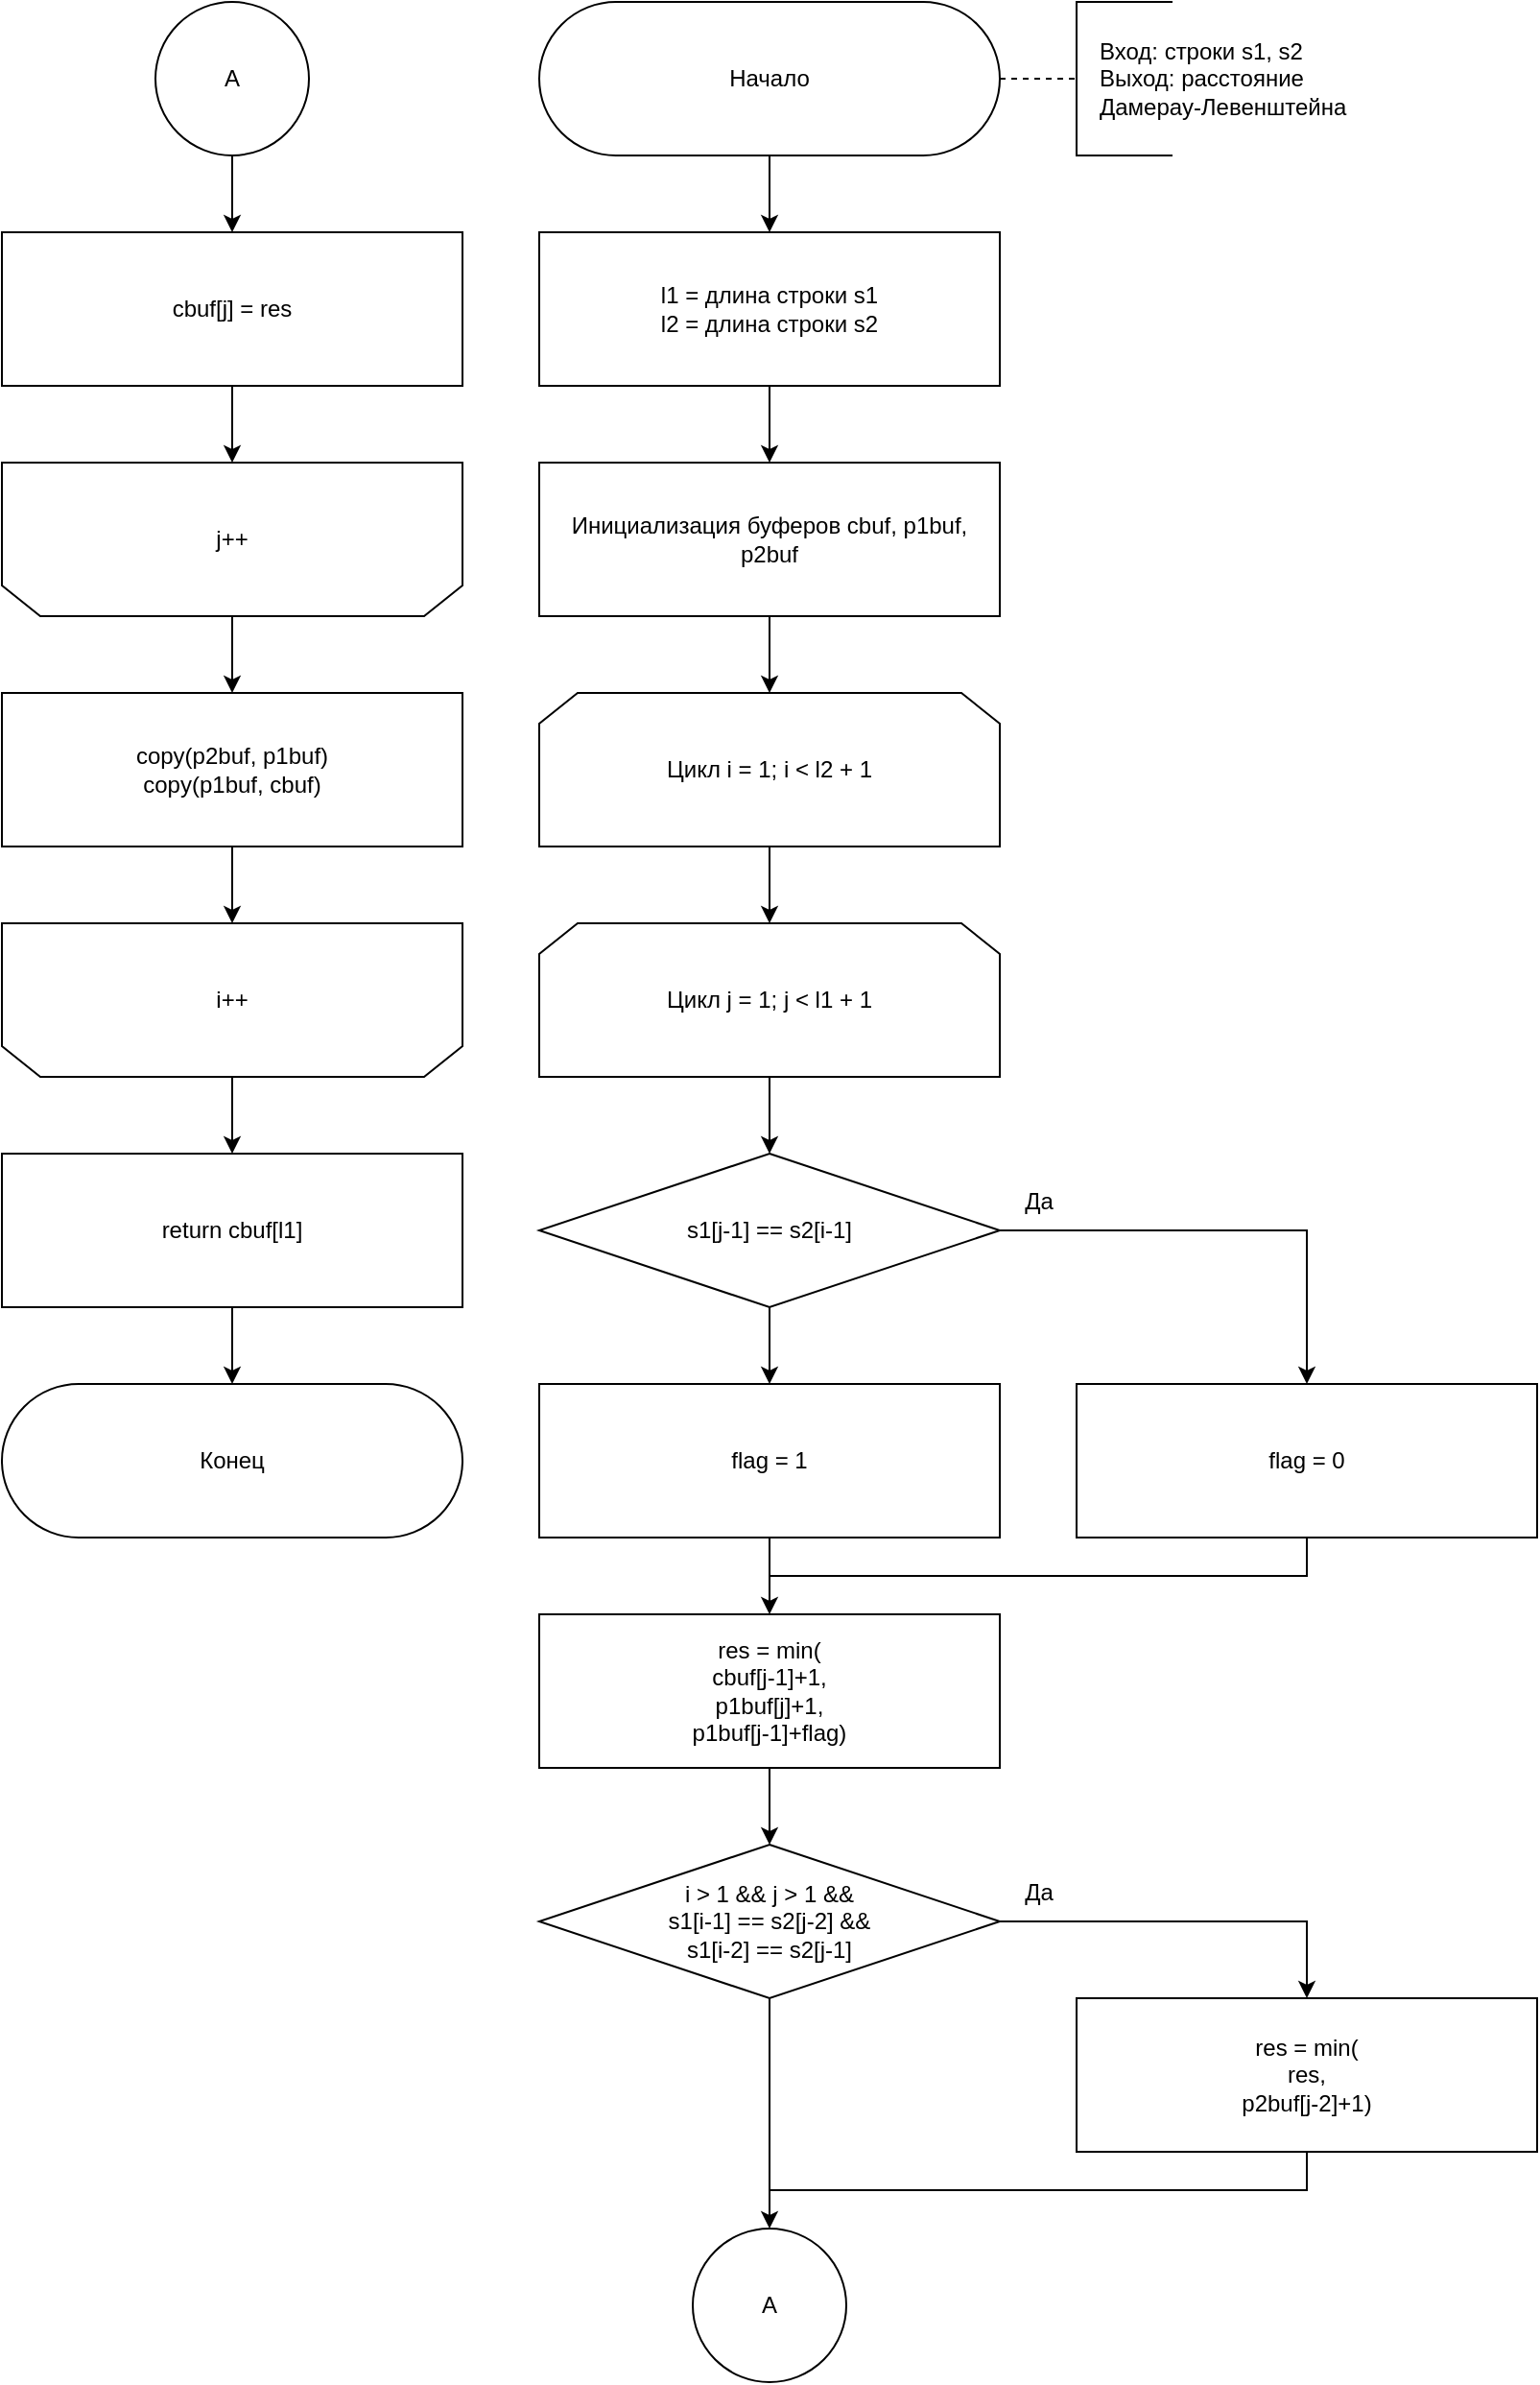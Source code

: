 <mxfile version="20.4.0"><diagram id="hdxtOdljBtJzM_RGF6Lj" name="Страница 1"><mxGraphModel dx="3069" dy="1749" grid="1" gridSize="10" guides="1" tooltips="1" connect="1" arrows="1" fold="1" page="1" pageScale="1" pageWidth="827" pageHeight="1169" math="0" shadow="0"><root><mxCell id="0"/><mxCell id="1" parent="0"/><mxCell id="wx1Ca3XlfMajqXriKJiU-32" style="edgeStyle=orthogonalEdgeStyle;rounded=0;orthogonalLoop=1;jettySize=auto;html=1;entryX=0.5;entryY=0;entryDx=0;entryDy=0;endArrow=classic;endFill=1;" edge="1" parent="1" source="wx1Ca3XlfMajqXriKJiU-1" target="wx1Ca3XlfMajqXriKJiU-2"><mxGeometry relative="1" as="geometry"/></mxCell><mxCell id="wx1Ca3XlfMajqXriKJiU-38" style="edgeStyle=orthogonalEdgeStyle;rounded=0;orthogonalLoop=1;jettySize=auto;html=1;exitX=1;exitY=0.5;exitDx=0;exitDy=0;entryX=0;entryY=0.5;entryDx=0;entryDy=0;entryPerimeter=0;endArrow=none;endFill=0;dashed=1;" edge="1" parent="1" source="wx1Ca3XlfMajqXriKJiU-1" target="wx1Ca3XlfMajqXriKJiU-37"><mxGeometry relative="1" as="geometry"/></mxCell><mxCell id="wx1Ca3XlfMajqXriKJiU-1" value="Начало" style="rounded=1;whiteSpace=wrap;html=1;shadow=0;arcSize=50;" vertex="1" parent="1"><mxGeometry x="280" y="40" width="240" height="80" as="geometry"/></mxCell><mxCell id="wx1Ca3XlfMajqXriKJiU-31" style="edgeStyle=orthogonalEdgeStyle;rounded=0;orthogonalLoop=1;jettySize=auto;html=1;exitX=0.5;exitY=1;exitDx=0;exitDy=0;entryX=0.5;entryY=0;entryDx=0;entryDy=0;endArrow=classic;endFill=1;" edge="1" parent="1" source="wx1Ca3XlfMajqXriKJiU-2" target="wx1Ca3XlfMajqXriKJiU-6"><mxGeometry relative="1" as="geometry"/></mxCell><mxCell id="wx1Ca3XlfMajqXriKJiU-2" value="l1 = длина строки s1&lt;br&gt;l2 = длина строки s2" style="rounded=0;whiteSpace=wrap;html=1;shadow=0;" vertex="1" parent="1"><mxGeometry x="280" y="160" width="240" height="80" as="geometry"/></mxCell><mxCell id="wx1Ca3XlfMajqXriKJiU-29" style="edgeStyle=orthogonalEdgeStyle;rounded=0;orthogonalLoop=1;jettySize=auto;html=1;exitX=0.5;exitY=1;exitDx=0;exitDy=0;entryX=0.5;entryY=0;entryDx=0;entryDy=0;endArrow=classic;endFill=1;" edge="1" parent="1" source="wx1Ca3XlfMajqXriKJiU-3" target="wx1Ca3XlfMajqXriKJiU-4"><mxGeometry relative="1" as="geometry"/></mxCell><mxCell id="wx1Ca3XlfMajqXriKJiU-3" value="Цикл i = 1; i &amp;lt; l2 + 1" style="shape=loopLimit;whiteSpace=wrap;html=1;rounded=0;shadow=0;rotation=0;" vertex="1" parent="1"><mxGeometry x="280" y="400" width="240" height="80" as="geometry"/></mxCell><mxCell id="wx1Ca3XlfMajqXriKJiU-28" style="edgeStyle=orthogonalEdgeStyle;rounded=0;orthogonalLoop=1;jettySize=auto;html=1;exitX=0.5;exitY=1;exitDx=0;exitDy=0;entryX=0.5;entryY=0;entryDx=0;entryDy=0;endArrow=classic;endFill=1;" edge="1" parent="1" source="wx1Ca3XlfMajqXriKJiU-4" target="wx1Ca3XlfMajqXriKJiU-8"><mxGeometry relative="1" as="geometry"/></mxCell><mxCell id="wx1Ca3XlfMajqXriKJiU-4" value="Цикл j = 1; j &amp;lt; l1 + 1" style="shape=loopLimit;whiteSpace=wrap;html=1;rounded=0;shadow=0;rotation=0;" vertex="1" parent="1"><mxGeometry x="280" y="520" width="240" height="80" as="geometry"/></mxCell><mxCell id="wx1Ca3XlfMajqXriKJiU-30" style="edgeStyle=orthogonalEdgeStyle;rounded=0;orthogonalLoop=1;jettySize=auto;html=1;exitX=0.5;exitY=1;exitDx=0;exitDy=0;entryX=0.5;entryY=0;entryDx=0;entryDy=0;endArrow=classic;endFill=1;" edge="1" parent="1" source="wx1Ca3XlfMajqXriKJiU-6" target="wx1Ca3XlfMajqXriKJiU-3"><mxGeometry relative="1" as="geometry"/></mxCell><mxCell id="wx1Ca3XlfMajqXriKJiU-6" value="Инициализация буферов cbuf, p1buf, p2buf" style="rounded=0;whiteSpace=wrap;html=1;shadow=0;" vertex="1" parent="1"><mxGeometry x="280" y="280" width="240" height="80" as="geometry"/></mxCell><mxCell id="wx1Ca3XlfMajqXriKJiU-11" style="edgeStyle=orthogonalEdgeStyle;rounded=0;orthogonalLoop=1;jettySize=auto;html=1;exitX=1;exitY=0.5;exitDx=0;exitDy=0;" edge="1" parent="1" source="wx1Ca3XlfMajqXriKJiU-8" target="wx1Ca3XlfMajqXriKJiU-10"><mxGeometry relative="1" as="geometry"/></mxCell><mxCell id="wx1Ca3XlfMajqXriKJiU-13" style="edgeStyle=orthogonalEdgeStyle;rounded=0;orthogonalLoop=1;jettySize=auto;html=1;entryX=0.5;entryY=0;entryDx=0;entryDy=0;" edge="1" parent="1" source="wx1Ca3XlfMajqXriKJiU-8" target="wx1Ca3XlfMajqXriKJiU-9"><mxGeometry relative="1" as="geometry"/></mxCell><mxCell id="wx1Ca3XlfMajqXriKJiU-8" value="s1[j-1] == s2[i-1]" style="rhombus;whiteSpace=wrap;html=1;rounded=0;shadow=0;" vertex="1" parent="1"><mxGeometry x="280" y="640" width="240" height="80" as="geometry"/></mxCell><mxCell id="wx1Ca3XlfMajqXriKJiU-34" style="edgeStyle=orthogonalEdgeStyle;rounded=0;orthogonalLoop=1;jettySize=auto;html=1;endArrow=classic;endFill=1;" edge="1" parent="1" source="wx1Ca3XlfMajqXriKJiU-9"><mxGeometry relative="1" as="geometry"><mxPoint x="400" y="880" as="targetPoint"/></mxGeometry></mxCell><mxCell id="wx1Ca3XlfMajqXriKJiU-9" value="flag = 1" style="rounded=0;whiteSpace=wrap;html=1;shadow=0;" vertex="1" parent="1"><mxGeometry x="280" y="760" width="240" height="80" as="geometry"/></mxCell><mxCell id="wx1Ca3XlfMajqXriKJiU-27" style="edgeStyle=orthogonalEdgeStyle;rounded=0;orthogonalLoop=1;jettySize=auto;html=1;endArrow=none;endFill=0;" edge="1" parent="1" source="wx1Ca3XlfMajqXriKJiU-10"><mxGeometry relative="1" as="geometry"><mxPoint x="400" y="860" as="targetPoint"/><Array as="points"><mxPoint x="680" y="860"/></Array></mxGeometry></mxCell><mxCell id="wx1Ca3XlfMajqXriKJiU-10" value="flag = 0" style="rounded=0;whiteSpace=wrap;html=1;shadow=0;" vertex="1" parent="1"><mxGeometry x="560" y="760" width="240" height="80" as="geometry"/></mxCell><mxCell id="wx1Ca3XlfMajqXriKJiU-12" value="Да" style="text;html=1;align=center;verticalAlign=middle;resizable=0;points=[];autosize=1;strokeColor=none;fillColor=none;" vertex="1" parent="1"><mxGeometry x="520" y="650" width="40" height="30" as="geometry"/></mxCell><mxCell id="wx1Ca3XlfMajqXriKJiU-26" style="edgeStyle=orthogonalEdgeStyle;rounded=0;orthogonalLoop=1;jettySize=auto;html=1;exitX=0.5;exitY=1;exitDx=0;exitDy=0;entryX=0.5;entryY=1;entryDx=0;entryDy=0;" edge="1" parent="1" source="wx1Ca3XlfMajqXriKJiU-14" target="wx1Ca3XlfMajqXriKJiU-17"><mxGeometry relative="1" as="geometry"/></mxCell><mxCell id="wx1Ca3XlfMajqXriKJiU-14" value="cbuf[j] = res" style="rounded=0;whiteSpace=wrap;html=1;shadow=0;" vertex="1" parent="1"><mxGeometry y="160" width="240" height="80" as="geometry"/></mxCell><mxCell id="wx1Ca3XlfMajqXriKJiU-25" style="edgeStyle=orthogonalEdgeStyle;rounded=0;orthogonalLoop=1;jettySize=auto;html=1;exitX=0.5;exitY=0;exitDx=0;exitDy=0;entryX=0.5;entryY=0;entryDx=0;entryDy=0;" edge="1" parent="1" source="wx1Ca3XlfMajqXriKJiU-17" target="wx1Ca3XlfMajqXriKJiU-18"><mxGeometry relative="1" as="geometry"/></mxCell><mxCell id="wx1Ca3XlfMajqXriKJiU-17" value="j++" style="shape=loopLimit;whiteSpace=wrap;rounded=0;shadow=0;rotation=0;perimeter=rectanglePerimeter;html=1;horizontal=1;verticalAlign=middle;direction=west;" vertex="1" parent="1"><mxGeometry y="280" width="240" height="80" as="geometry"/></mxCell><mxCell id="wx1Ca3XlfMajqXriKJiU-21" style="edgeStyle=orthogonalEdgeStyle;rounded=0;orthogonalLoop=1;jettySize=auto;html=1;entryX=0.5;entryY=1;entryDx=0;entryDy=0;" edge="1" parent="1" source="wx1Ca3XlfMajqXriKJiU-18" target="wx1Ca3XlfMajqXriKJiU-19"><mxGeometry relative="1" as="geometry"/></mxCell><mxCell id="wx1Ca3XlfMajqXriKJiU-18" value="copy(p2buf, p1buf)&lt;br&gt;copy(p1buf, cbuf)" style="rounded=0;whiteSpace=wrap;html=1;shadow=0;" vertex="1" parent="1"><mxGeometry y="400" width="240" height="80" as="geometry"/></mxCell><mxCell id="wx1Ca3XlfMajqXriKJiU-23" style="edgeStyle=orthogonalEdgeStyle;rounded=0;orthogonalLoop=1;jettySize=auto;html=1;exitX=0.5;exitY=0;exitDx=0;exitDy=0;" edge="1" parent="1" source="wx1Ca3XlfMajqXriKJiU-19" target="wx1Ca3XlfMajqXriKJiU-20"><mxGeometry relative="1" as="geometry"/></mxCell><mxCell id="wx1Ca3XlfMajqXriKJiU-19" value="i++" style="shape=loopLimit;whiteSpace=wrap;rounded=0;shadow=0;rotation=0;perimeter=rectanglePerimeter;html=1;horizontal=1;verticalAlign=middle;direction=west;" vertex="1" parent="1"><mxGeometry y="520" width="240" height="80" as="geometry"/></mxCell><mxCell id="wx1Ca3XlfMajqXriKJiU-24" style="edgeStyle=orthogonalEdgeStyle;rounded=0;orthogonalLoop=1;jettySize=auto;html=1;exitX=0.5;exitY=1;exitDx=0;exitDy=0;entryX=0.5;entryY=0;entryDx=0;entryDy=0;" edge="1" parent="1" source="wx1Ca3XlfMajqXriKJiU-20" target="wx1Ca3XlfMajqXriKJiU-22"><mxGeometry relative="1" as="geometry"/></mxCell><mxCell id="wx1Ca3XlfMajqXriKJiU-20" value="return cbuf[l1]" style="rounded=0;whiteSpace=wrap;html=1;shadow=0;" vertex="1" parent="1"><mxGeometry y="640" width="240" height="80" as="geometry"/></mxCell><mxCell id="wx1Ca3XlfMajqXriKJiU-22" value="Конец" style="rounded=1;whiteSpace=wrap;html=1;shadow=0;arcSize=50;" vertex="1" parent="1"><mxGeometry y="760" width="240" height="80" as="geometry"/></mxCell><mxCell id="wx1Ca3XlfMajqXriKJiU-36" style="edgeStyle=orthogonalEdgeStyle;rounded=0;orthogonalLoop=1;jettySize=auto;html=1;exitX=0.5;exitY=1;exitDx=0;exitDy=0;entryX=0.5;entryY=0;entryDx=0;entryDy=0;endArrow=classic;endFill=1;" edge="1" parent="1" source="wx1Ca3XlfMajqXriKJiU-35" target="wx1Ca3XlfMajqXriKJiU-14"><mxGeometry relative="1" as="geometry"/></mxCell><mxCell id="wx1Ca3XlfMajqXriKJiU-35" value="A" style="ellipse;whiteSpace=wrap;html=1;aspect=fixed;" vertex="1" parent="1"><mxGeometry x="80" y="40" width="80" height="80" as="geometry"/></mxCell><mxCell id="wx1Ca3XlfMajqXriKJiU-37" value="" style="strokeWidth=1;html=1;shape=mxgraph.flowchart.annotation_1;align=left;pointerEvents=1;rounded=0;shadow=0;" vertex="1" parent="1"><mxGeometry x="560" y="40" width="50" height="80" as="geometry"/></mxCell><mxCell id="wx1Ca3XlfMajqXriKJiU-39" value="Вход: строки s1, s2&lt;br&gt;Выход: расстояние Дамерау-Левенштейна" style="text;html=1;strokeColor=none;fillColor=none;align=left;verticalAlign=middle;whiteSpace=wrap;rounded=0;" vertex="1" parent="1"><mxGeometry x="570" y="40" width="160" height="80" as="geometry"/></mxCell><mxCell id="wx1Ca3XlfMajqXriKJiU-49" style="edgeStyle=orthogonalEdgeStyle;rounded=0;orthogonalLoop=1;jettySize=auto;html=1;exitX=0.5;exitY=1;exitDx=0;exitDy=0;entryX=0.5;entryY=0;entryDx=0;entryDy=0;startArrow=none;startFill=0;endArrow=classic;endFill=1;" edge="1" parent="1" source="wx1Ca3XlfMajqXriKJiU-40" target="wx1Ca3XlfMajqXriKJiU-41"><mxGeometry relative="1" as="geometry"/></mxCell><mxCell id="wx1Ca3XlfMajqXriKJiU-40" value="res = min(&lt;br&gt;cbuf[j-1]+1,&lt;br&gt;p1buf[j]+1,&lt;br&gt;p1buf[j-1]+flag)" style="rounded=0;whiteSpace=wrap;html=1;shadow=0;" vertex="1" parent="1"><mxGeometry x="280" y="880" width="240" height="80" as="geometry"/></mxCell><mxCell id="wx1Ca3XlfMajqXriKJiU-44" style="edgeStyle=orthogonalEdgeStyle;rounded=0;orthogonalLoop=1;jettySize=auto;html=1;exitX=1;exitY=0.5;exitDx=0;exitDy=0;endArrow=classic;endFill=1;startArrow=none;startFill=0;" edge="1" parent="1" source="wx1Ca3XlfMajqXriKJiU-41" target="wx1Ca3XlfMajqXriKJiU-42"><mxGeometry relative="1" as="geometry"><Array as="points"><mxPoint x="680" y="1040"/></Array></mxGeometry></mxCell><mxCell id="wx1Ca3XlfMajqXriKJiU-47" style="edgeStyle=orthogonalEdgeStyle;rounded=0;orthogonalLoop=1;jettySize=auto;html=1;entryX=0.5;entryY=0;entryDx=0;entryDy=0;startArrow=none;startFill=0;endArrow=classic;endFill=1;" edge="1" parent="1" source="wx1Ca3XlfMajqXriKJiU-41" target="wx1Ca3XlfMajqXriKJiU-46"><mxGeometry relative="1" as="geometry"/></mxCell><mxCell id="wx1Ca3XlfMajqXriKJiU-41" value="i &amp;gt; 1 &amp;amp;&amp;amp; j &amp;gt; 1 &amp;amp;&amp;amp;&lt;br&gt;s1[i-1] == s2[j-2] &amp;amp;&amp;amp;&lt;br&gt;s1[i-2] == s2[j-1]" style="rhombus;whiteSpace=wrap;html=1;rounded=0;shadow=0;" vertex="1" parent="1"><mxGeometry x="280" y="1000" width="240" height="80" as="geometry"/></mxCell><mxCell id="wx1Ca3XlfMajqXriKJiU-48" style="edgeStyle=orthogonalEdgeStyle;rounded=0;orthogonalLoop=1;jettySize=auto;html=1;exitX=0.5;exitY=1;exitDx=0;exitDy=0;startArrow=none;startFill=0;endArrow=none;endFill=0;" edge="1" parent="1" source="wx1Ca3XlfMajqXriKJiU-42"><mxGeometry relative="1" as="geometry"><mxPoint x="400" y="1180" as="targetPoint"/><Array as="points"><mxPoint x="680" y="1180"/></Array></mxGeometry></mxCell><mxCell id="wx1Ca3XlfMajqXriKJiU-42" value="res = min(&lt;br&gt;res,&lt;br&gt;p2buf[j-2]+1)" style="rounded=0;whiteSpace=wrap;html=1;shadow=0;" vertex="1" parent="1"><mxGeometry x="560" y="1080" width="240" height="80" as="geometry"/></mxCell><mxCell id="wx1Ca3XlfMajqXriKJiU-45" value="Да" style="text;html=1;align=center;verticalAlign=middle;resizable=0;points=[];autosize=1;strokeColor=none;fillColor=none;" vertex="1" parent="1"><mxGeometry x="520" y="1010" width="40" height="30" as="geometry"/></mxCell><mxCell id="wx1Ca3XlfMajqXriKJiU-46" value="A" style="ellipse;whiteSpace=wrap;html=1;aspect=fixed;" vertex="1" parent="1"><mxGeometry x="360" y="1200" width="80" height="80" as="geometry"/></mxCell></root></mxGraphModel></diagram></mxfile>
